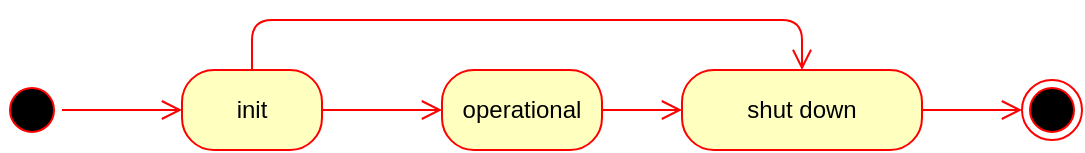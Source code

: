 <mxfile version="13.6.10"><diagram id="_NGi2iMO1L2sfH5WinnX" name="Page-1"><mxGraphModel dx="1420" dy="789" grid="1" gridSize="10" guides="1" tooltips="1" connect="1" arrows="1" fold="1" page="1" pageScale="1" pageWidth="850" pageHeight="1100" math="0" shadow="0"><root><mxCell id="0"/><mxCell id="1" parent="0"/><mxCell id="ZbN8tYbF1QZ4SJcNcVQv-1" value="" style="ellipse;html=1;shape=startState;fillColor=#000000;strokeColor=#ff0000;" vertex="1" parent="1"><mxGeometry x="90" y="110" width="30" height="30" as="geometry"/></mxCell><mxCell id="ZbN8tYbF1QZ4SJcNcVQv-2" value="" style="edgeStyle=orthogonalEdgeStyle;html=1;verticalAlign=bottom;endArrow=open;endSize=8;strokeColor=#ff0000;entryX=0;entryY=0.5;entryDx=0;entryDy=0;" edge="1" source="ZbN8tYbF1QZ4SJcNcVQv-1" parent="1" target="ZbN8tYbF1QZ4SJcNcVQv-6"><mxGeometry relative="1" as="geometry"><mxPoint x="150" y="125" as="targetPoint"/></mxGeometry></mxCell><mxCell id="ZbN8tYbF1QZ4SJcNcVQv-5" value="" style="ellipse;html=1;shape=endState;fillColor=#000000;strokeColor=#ff0000;" vertex="1" parent="1"><mxGeometry x="600" y="110" width="30" height="30" as="geometry"/></mxCell><mxCell id="ZbN8tYbF1QZ4SJcNcVQv-6" value="&lt;div&gt;init&lt;/div&gt;" style="rounded=1;whiteSpace=wrap;html=1;arcSize=40;fontColor=#000000;fillColor=#ffffc0;strokeColor=#ff0000;" vertex="1" parent="1"><mxGeometry x="180" y="105" width="70" height="40" as="geometry"/></mxCell><mxCell id="ZbN8tYbF1QZ4SJcNcVQv-7" value="" style="edgeStyle=orthogonalEdgeStyle;html=1;verticalAlign=bottom;endArrow=open;endSize=8;strokeColor=#ff0000;entryX=0;entryY=0.5;entryDx=0;entryDy=0;" edge="1" source="ZbN8tYbF1QZ4SJcNcVQv-6" parent="1" target="ZbN8tYbF1QZ4SJcNcVQv-8"><mxGeometry relative="1" as="geometry"><mxPoint x="300" y="125" as="targetPoint"/></mxGeometry></mxCell><mxCell id="ZbN8tYbF1QZ4SJcNcVQv-8" value="operational" style="rounded=1;whiteSpace=wrap;html=1;arcSize=40;fontColor=#000000;fillColor=#ffffc0;strokeColor=#ff0000;" vertex="1" parent="1"><mxGeometry x="310" y="105" width="80" height="40" as="geometry"/></mxCell><mxCell id="ZbN8tYbF1QZ4SJcNcVQv-9" value="" style="edgeStyle=orthogonalEdgeStyle;html=1;verticalAlign=bottom;endArrow=open;endSize=8;strokeColor=#ff0000;entryX=0;entryY=0.5;entryDx=0;entryDy=0;" edge="1" parent="1" source="ZbN8tYbF1QZ4SJcNcVQv-8" target="ZbN8tYbF1QZ4SJcNcVQv-10"><mxGeometry relative="1" as="geometry"><mxPoint x="500" y="125" as="targetPoint"/></mxGeometry></mxCell><mxCell id="ZbN8tYbF1QZ4SJcNcVQv-10" value="&lt;div&gt;shut down&lt;/div&gt;" style="rounded=1;whiteSpace=wrap;html=1;arcSize=40;fontColor=#000000;fillColor=#ffffc0;strokeColor=#ff0000;" vertex="1" parent="1"><mxGeometry x="430" y="105" width="120" height="40" as="geometry"/></mxCell><mxCell id="ZbN8tYbF1QZ4SJcNcVQv-11" value="" style="edgeStyle=orthogonalEdgeStyle;html=1;verticalAlign=bottom;endArrow=open;endSize=8;strokeColor=#ff0000;entryX=0;entryY=0.5;entryDx=0;entryDy=0;" edge="1" parent="1" source="ZbN8tYbF1QZ4SJcNcVQv-10" target="ZbN8tYbF1QZ4SJcNcVQv-5"><mxGeometry relative="1" as="geometry"><mxPoint x="620" y="125" as="targetPoint"/></mxGeometry></mxCell><mxCell id="ZbN8tYbF1QZ4SJcNcVQv-13" value="" style="edgeStyle=orthogonalEdgeStyle;html=1;verticalAlign=bottom;endArrow=open;endSize=8;strokeColor=#ff0000;entryX=0.5;entryY=0;entryDx=0;entryDy=0;exitX=0.5;exitY=0;exitDx=0;exitDy=0;" edge="1" parent="1" source="ZbN8tYbF1QZ4SJcNcVQv-6" target="ZbN8tYbF1QZ4SJcNcVQv-10"><mxGeometry relative="1" as="geometry"><mxPoint x="320" y="135" as="targetPoint"/><mxPoint x="260" y="135" as="sourcePoint"/><Array as="points"><mxPoint x="215" y="80"/><mxPoint x="490" y="80"/></Array></mxGeometry></mxCell></root></mxGraphModel></diagram></mxfile>